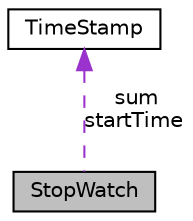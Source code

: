 digraph "StopWatch"
{
  edge [fontname="Helvetica",fontsize="10",labelfontname="Helvetica",labelfontsize="10"];
  node [fontname="Helvetica",fontsize="10",shape=record];
  Node1 [label="StopWatch",height=0.2,width=0.4,color="black", fillcolor="grey75", style="filled", fontcolor="black"];
  Node2 -> Node1 [dir="back",color="darkorchid3",fontsize="10",style="dashed",label=" sum\nstartTime" ,fontname="Helvetica"];
  Node2 [label="TimeStamp",height=0.2,width=0.4,color="black", fillcolor="white", style="filled",URL="$classaworx_1_1lib_1_1time_1_1TimeStamp.html"];
}
